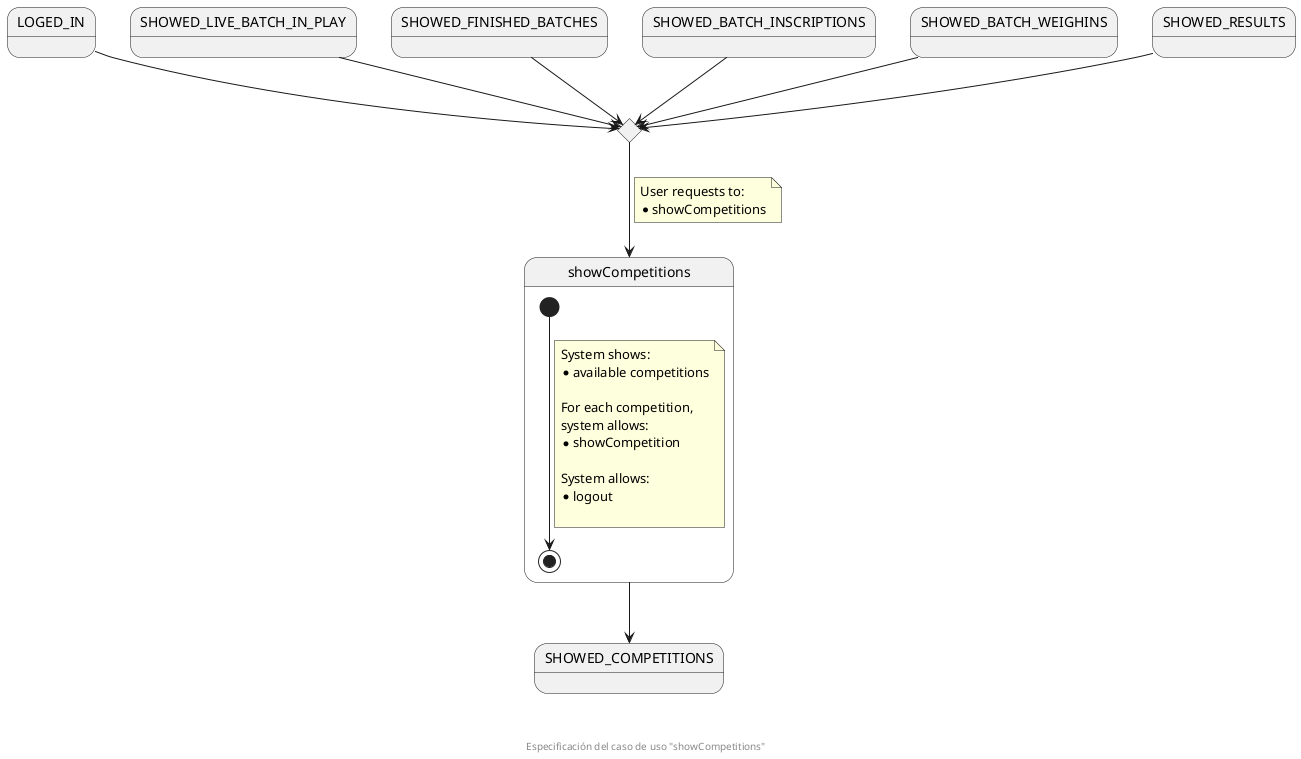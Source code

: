 @startuml
state LOGED_IN
state SHOWED_LIVE_BATCH_IN_PLAY
state SHOWED_FINISHED_BATCHES
state SHOWED_BATCH_INSCRIPTIONS
state SHOWED_BATCH_WEIGHINS
state SHOWED_RESULTS

state enterCompetition <<choice>>


LOGED_IN  --> enterCompetition
SHOWED_LIVE_BATCH_IN_PLAY  --> enterCompetition
SHOWED_FINISHED_BATCHES  --> enterCompetition
SHOWED_BATCH_INSCRIPTIONS  --> enterCompetition
SHOWED_BATCH_WEIGHINS  --> enterCompetition
SHOWED_RESULTS  --> enterCompetition
enterCompetition --> showCompetitions
note on link
  User requests to:
  * showCompetitions
end note

state showCompetitions {
  [*] --> [*]
  note on link
    System shows:
    * available competitions

    For each competition, 
    system allows:
    * showCompetition

    System allows:
    * logout

  end note
}
state SHOWED_COMPETITIONS
showCompetitions --> SHOWED_COMPETITIONS

footer \n\n\n Especificación del caso de uso "showCompetitions"
@enduml
